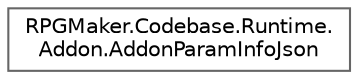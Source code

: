 digraph "クラス階層図"
{
 // LATEX_PDF_SIZE
  bgcolor="transparent";
  edge [fontname=Helvetica,fontsize=10,labelfontname=Helvetica,labelfontsize=10];
  node [fontname=Helvetica,fontsize=10,shape=box,height=0.2,width=0.4];
  rankdir="LR";
  Node0 [id="Node000000",label="RPGMaker.Codebase.Runtime.\lAddon.AddonParamInfoJson",height=0.2,width=0.4,color="grey40", fillcolor="white", style="filled",URL="$d7/d35/class_r_p_g_maker_1_1_codebase_1_1_runtime_1_1_addon_1_1_addon_param_info_json.html",tooltip="😁 実質、以下の３つを持つような、ただの辞書構造。"];
}
